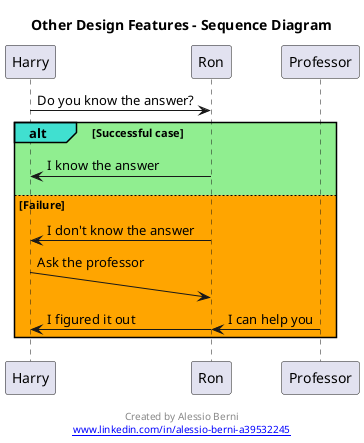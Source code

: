 @startuml Other_Design_Features

title Other Design Features - Sequence Diagram

Harry -> Ron : Do you know the answer?

alt#Turquoise #LightGreen Successful case
    Ron -> Harry: I know the answer
    
else #Orange Failure
    Ron -> Harry: I don't know the answer
    
'You can add a number in parentheses after an arrowhead to slant it
    Harry ->(25) Ron : Ask the professor
    
'To display messages in parallel, use the following command and a "&" to connect messages
    !pragma teoz true
    Professor -> Ron: I can help you
    &Ron -> Harry: I figured it out
    
end

footer

	Created by Alessio Berni
	[[www.linkedin.com/in/alessio-berni-a39532245]]
end footer

@enduml